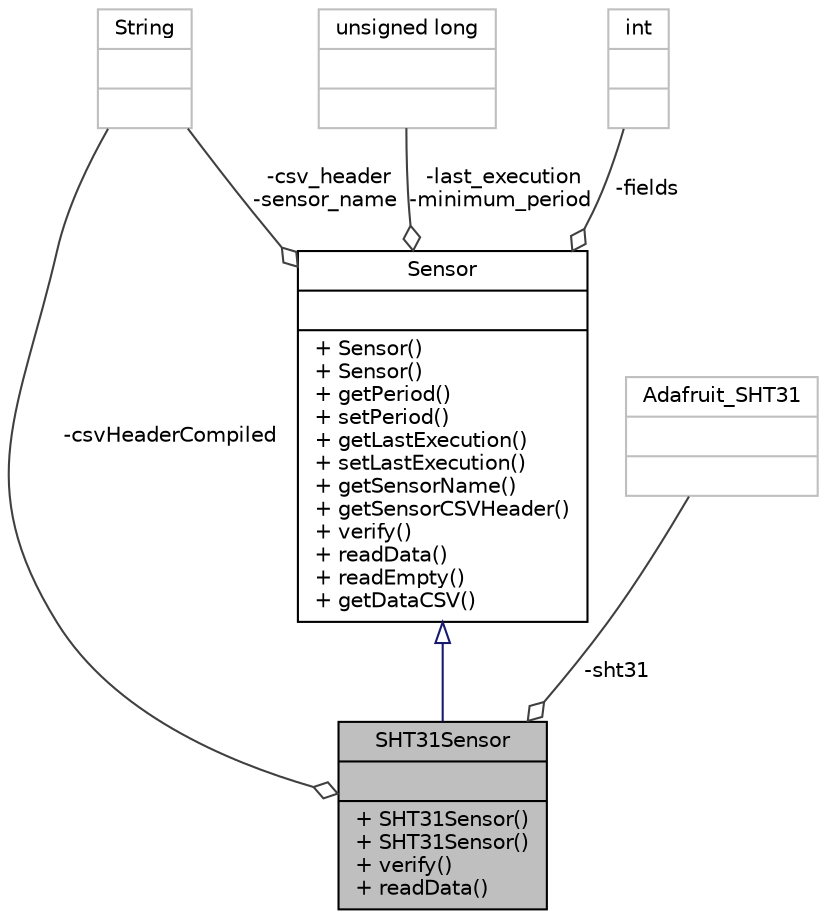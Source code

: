 digraph "SHT31Sensor"
{
 // INTERACTIVE_SVG=YES
 // LATEX_PDF_SIZE
  bgcolor="transparent";
  edge [fontname="Helvetica",fontsize="10",labelfontname="Helvetica",labelfontsize="10"];
  node [fontname="Helvetica",fontsize="10",shape=record];
  Node1 [label="{SHT31Sensor\n||+ SHT31Sensor()\l+ SHT31Sensor()\l+ verify()\l+ readData()\l}",height=0.2,width=0.4,color="black", fillcolor="grey75", style="filled", fontcolor="black",tooltip="Interfaces with SHT31 Sensor to collect temperature and humidity data."];
  Node2 -> Node1 [dir="back",color="midnightblue",fontsize="10",style="solid",arrowtail="onormal",fontname="Helvetica"];
  Node2 [label="{Sensor\n||+ Sensor()\l+ Sensor()\l+ getPeriod()\l+ setPeriod()\l+ getLastExecution()\l+ setLastExecution()\l+ getSensorName()\l+ getSensorCSVHeader()\l+ verify()\l+ readData()\l+ readEmpty()\l+ getDataCSV()\l}",height=0.2,width=0.4,color="black",URL="$classSensor.html",tooltip="Parent class for sensor objects."];
  Node3 -> Node2 [color="grey25",fontsize="10",style="solid",label=" -csv_header\n-sensor_name" ,arrowhead="odiamond",fontname="Helvetica"];
  Node3 [label="{String\n||}",height=0.2,width=0.4,color="grey75",tooltip=" "];
  Node4 -> Node2 [color="grey25",fontsize="10",style="solid",label=" -last_execution\n-minimum_period" ,arrowhead="odiamond",fontname="Helvetica"];
  Node4 [label="{unsigned long\n||}",height=0.2,width=0.4,color="grey75",tooltip=" "];
  Node5 -> Node2 [color="grey25",fontsize="10",style="solid",label=" -fields" ,arrowhead="odiamond",fontname="Helvetica"];
  Node5 [label="{int\n||}",height=0.2,width=0.4,color="grey75",tooltip=" "];
  Node3 -> Node1 [color="grey25",fontsize="10",style="solid",label=" -csvHeaderCompiled" ,arrowhead="odiamond",fontname="Helvetica"];
  Node6 -> Node1 [color="grey25",fontsize="10",style="solid",label=" -sht31" ,arrowhead="odiamond",fontname="Helvetica"];
  Node6 [label="{Adafruit_SHT31\n||}",height=0.2,width=0.4,color="grey75",tooltip=" "];
}
